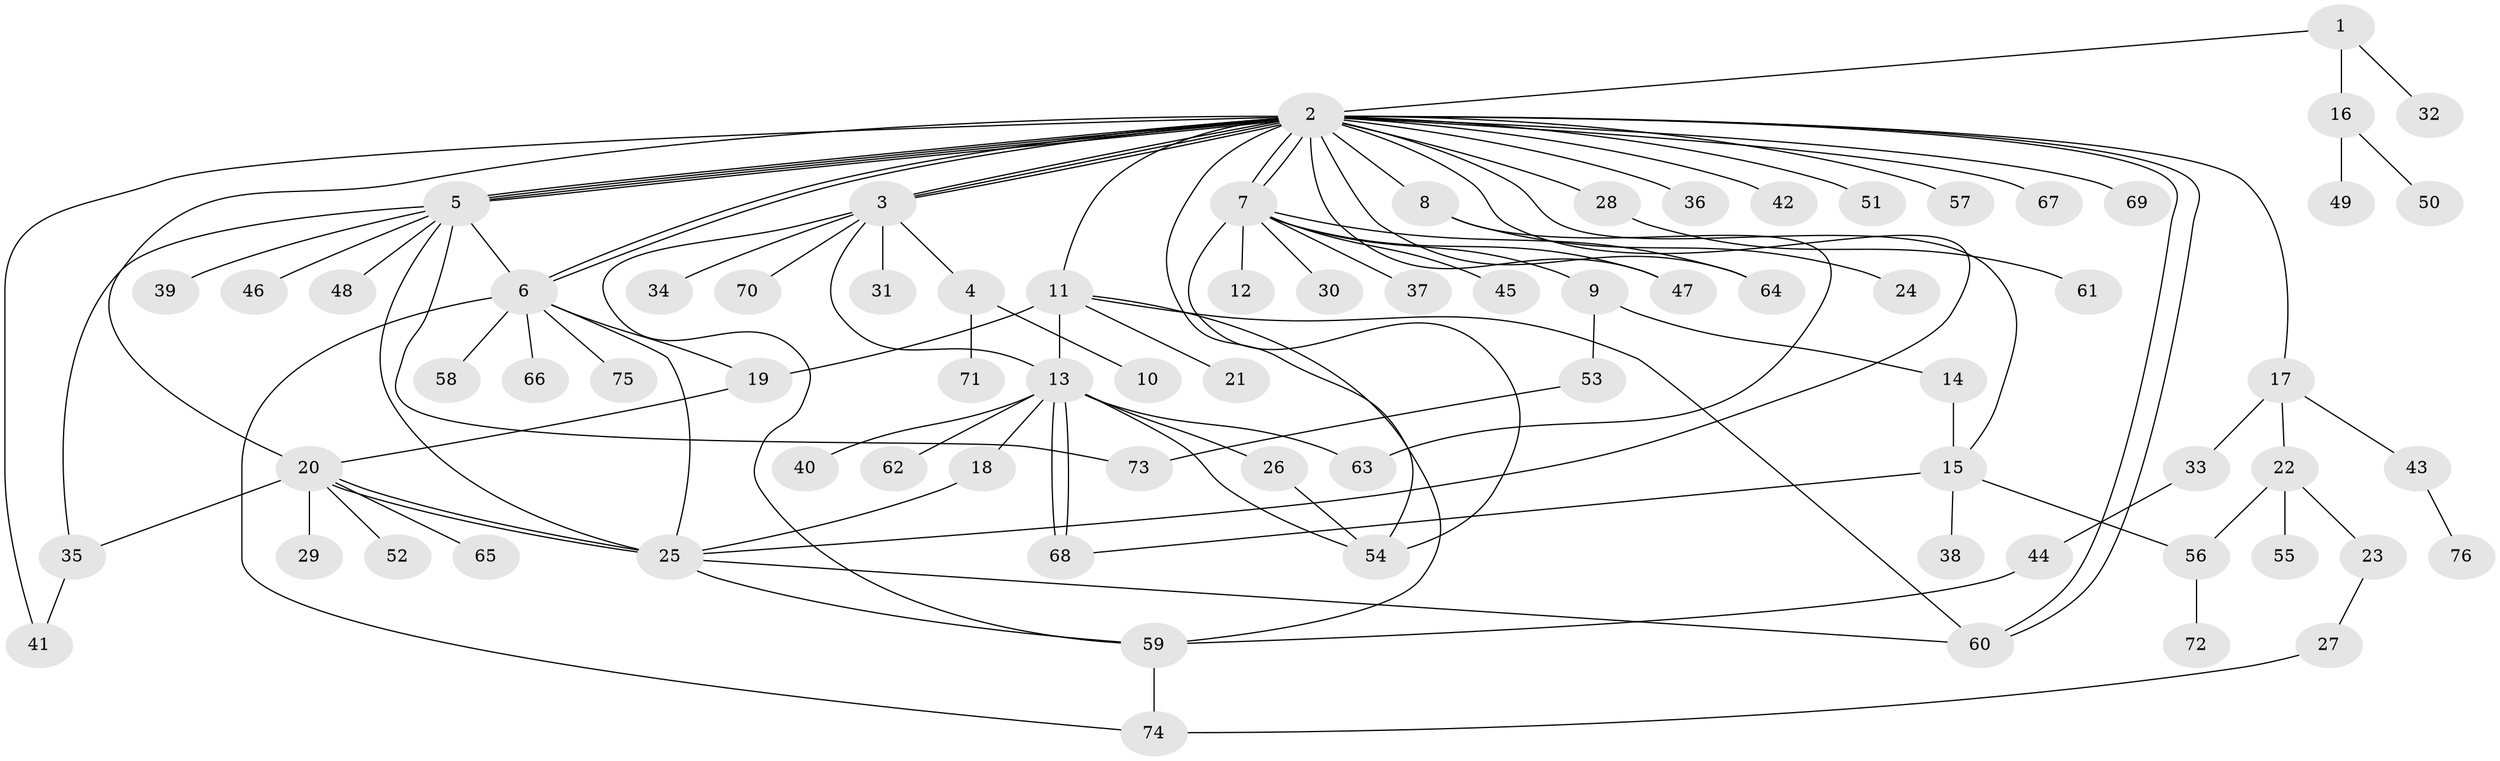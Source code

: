 // Generated by graph-tools (version 1.1) at 2025/49/03/09/25 03:49:48]
// undirected, 76 vertices, 112 edges
graph export_dot {
graph [start="1"]
  node [color=gray90,style=filled];
  1;
  2;
  3;
  4;
  5;
  6;
  7;
  8;
  9;
  10;
  11;
  12;
  13;
  14;
  15;
  16;
  17;
  18;
  19;
  20;
  21;
  22;
  23;
  24;
  25;
  26;
  27;
  28;
  29;
  30;
  31;
  32;
  33;
  34;
  35;
  36;
  37;
  38;
  39;
  40;
  41;
  42;
  43;
  44;
  45;
  46;
  47;
  48;
  49;
  50;
  51;
  52;
  53;
  54;
  55;
  56;
  57;
  58;
  59;
  60;
  61;
  62;
  63;
  64;
  65;
  66;
  67;
  68;
  69;
  70;
  71;
  72;
  73;
  74;
  75;
  76;
  1 -- 2;
  1 -- 16;
  1 -- 32;
  2 -- 3;
  2 -- 3;
  2 -- 3;
  2 -- 5;
  2 -- 5;
  2 -- 5;
  2 -- 5;
  2 -- 6;
  2 -- 6;
  2 -- 7;
  2 -- 7;
  2 -- 8;
  2 -- 11;
  2 -- 15;
  2 -- 17;
  2 -- 20;
  2 -- 25;
  2 -- 28;
  2 -- 36;
  2 -- 41;
  2 -- 42;
  2 -- 47;
  2 -- 51;
  2 -- 54;
  2 -- 57;
  2 -- 60;
  2 -- 60;
  2 -- 64;
  2 -- 67;
  2 -- 69;
  3 -- 4;
  3 -- 13;
  3 -- 31;
  3 -- 34;
  3 -- 59;
  3 -- 70;
  4 -- 10;
  4 -- 71;
  5 -- 6;
  5 -- 25;
  5 -- 35;
  5 -- 39;
  5 -- 46;
  5 -- 48;
  5 -- 73;
  6 -- 19;
  6 -- 25;
  6 -- 58;
  6 -- 66;
  6 -- 74;
  6 -- 75;
  7 -- 9;
  7 -- 12;
  7 -- 30;
  7 -- 37;
  7 -- 45;
  7 -- 47;
  7 -- 54;
  7 -- 64;
  8 -- 24;
  8 -- 63;
  9 -- 14;
  9 -- 53;
  11 -- 13;
  11 -- 19;
  11 -- 21;
  11 -- 59;
  11 -- 60;
  13 -- 18;
  13 -- 26;
  13 -- 40;
  13 -- 54;
  13 -- 62;
  13 -- 63;
  13 -- 68;
  13 -- 68;
  14 -- 15;
  15 -- 38;
  15 -- 56;
  15 -- 68;
  16 -- 49;
  16 -- 50;
  17 -- 22;
  17 -- 33;
  17 -- 43;
  18 -- 25;
  19 -- 20;
  20 -- 25;
  20 -- 25;
  20 -- 29;
  20 -- 35;
  20 -- 52;
  20 -- 65;
  22 -- 23;
  22 -- 55;
  22 -- 56;
  23 -- 27;
  25 -- 59;
  25 -- 60;
  26 -- 54;
  27 -- 74;
  28 -- 61;
  33 -- 44;
  35 -- 41;
  43 -- 76;
  44 -- 59;
  53 -- 73;
  56 -- 72;
  59 -- 74;
}
